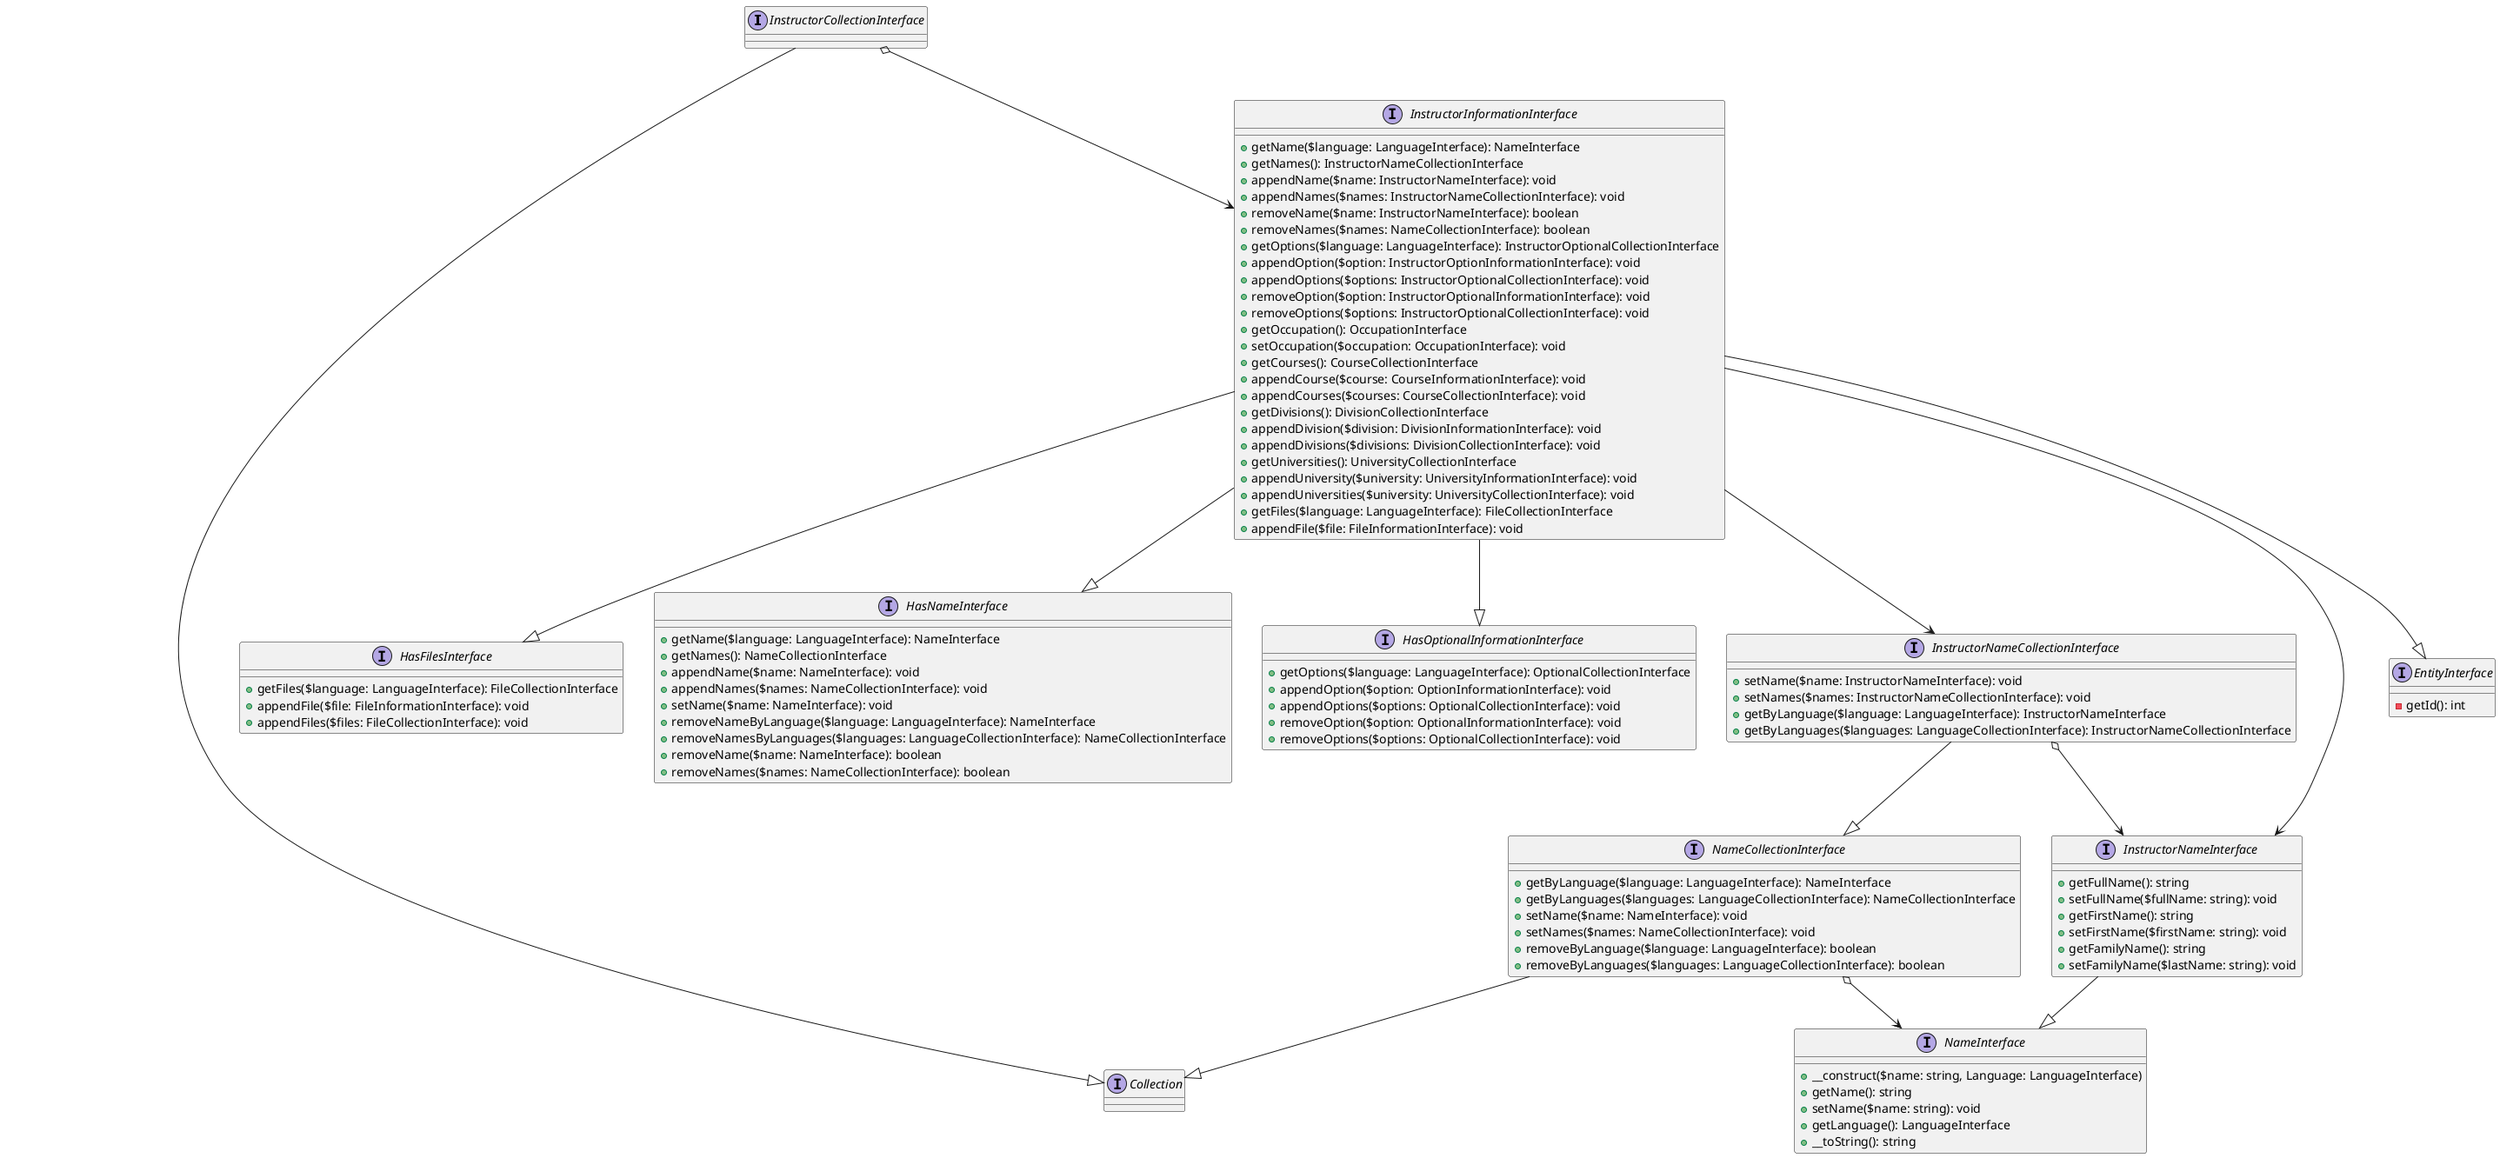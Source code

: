 @startuml

interface InstructorCollectionInterface

interface Collection

interface EntityInterface {
    -getId(): int
}

interface HasFilesInterface {
    +getFiles($language: LanguageInterface): FileCollectionInterface
    +appendFile($file: FileInformationInterface): void
    +appendFiles($files: FileCollectionInterface): void
}

interface HasNameInterface {
    +getName($language: LanguageInterface): NameInterface
    +getNames(): NameCollectionInterface
    +appendName($name: NameInterface): void
    +appendNames($names: NameCollectionInterface): void
    +setName($name: NameInterface): void
    +removeNameByLanguage($language: LanguageInterface): NameInterface
    +removeNamesByLanguages($languages: LanguageCollectionInterface): NameCollectionInterface
    +removeName($name: NameInterface): boolean
    +removeNames($names: NameCollectionInterface): boolean
}

interface HasOptionalInformationInterface {
    +getOptions($language: LanguageInterface): OptionalCollectionInterface
    +appendOption($option: OptionInformationInterface): void
    +appendOptions($options: OptionalCollectionInterface): void
    +removeOption($option: OptionalInformationInterface): void
    +removeOptions($options: OptionalCollectionInterface): void
}

interface InstructorNameInterface {
    +getFullName(): string
    +setFullName($fullName: string): void
    +getFirstName(): string
    +setFirstName($firstName: string): void
    +getFamilyName(): string
    +setFamilyName($lastName: string): void
}

interface InstructorNameCollectionInterface {
    +setName($name: InstructorNameInterface): void
    +setNames($names: InstructorNameCollectionInterface): void
    +getByLanguage($language: LanguageInterface): InstructorNameInterface
    +getByLanguages($languages: LanguageCollectionInterface): InstructorNameCollectionInterface
}

interface NameInterface {
    +__construct($name: string, Language: LanguageInterface)
    +getName(): string
    +setName($name: string): void
    +getLanguage(): LanguageInterface
    +__toString(): string
}

interface NameCollectionInterface {
    +getByLanguage($language: LanguageInterface): NameInterface
    +getByLanguages($languages: LanguageCollectionInterface): NameCollectionInterface
    +setName($name: NameInterface): void
    +setNames($names: NameCollectionInterface): void
    +removeByLanguage($language: LanguageInterface): boolean
    +removeByLanguages($languages: LanguageCollectionInterface): boolean
}

interface InstructorInformationInterface {
    +getName($language: LanguageInterface): NameInterface
    +getNames(): InstructorNameCollectionInterface
    +appendName($name: InstructorNameInterface): void
    +appendNames($names: InstructorNameCollectionInterface): void
    +removeName($name: InstructorNameInterface): boolean
    +removeNames($names: NameCollectionInterface): boolean
    +getOptions($language: LanguageInterface): InstructorOptionalCollectionInterface
    +appendOption($option: InstructorOptionInformationInterface): void
    +appendOptions($options: InstructorOptionalCollectionInterface): void
    +removeOption($option: InstructorOptionalInformationInterface): void
    +removeOptions($options: InstructorOptionalCollectionInterface): void
    +getOccupation(): OccupationInterface
    +setOccupation($occupation: OccupationInterface): void
    +getCourses(): CourseCollectionInterface
    +appendCourse($course: CourseInformationInterface): void
    +appendCourses($courses: CourseCollectionInterface): void
    +getDivisions(): DivisionCollectionInterface
    +appendDivision($division: DivisionInformationInterface): void
    +appendDivisions($divisions: DivisionCollectionInterface): void
    +getUniversities(): UniversityCollectionInterface
    +appendUniversity($university: UniversityInformationInterface): void
    +appendUniversities($university: UniversityCollectionInterface): void
    +getFiles($language: LanguageInterface): FileCollectionInterface
    +appendFile($file: FileInformationInterface): void
}

InstructorCollectionInterface --|> Collection

InstructorCollectionInterface o--> InstructorInformationInterface

InstructorInformationInterface --|> EntityInterface

InstructorInformationInterface --|> HasFilesInterface

InstructorInformationInterface --|> HasNameInterface

InstructorInformationInterface --|> HasOptionalInformationInterface

InstructorInformationInterface --> InstructorNameInterface

InstructorInformationInterface --> InstructorNameCollectionInterface

InstructorNameInterface --|> NameInterface

InstructorNameCollectionInterface o--> InstructorNameInterface

InstructorNameCollectionInterface --|> NameCollectionInterface

NameCollectionInterface o--> NameInterface

NameCollectionInterface --|> Collection


@enduml